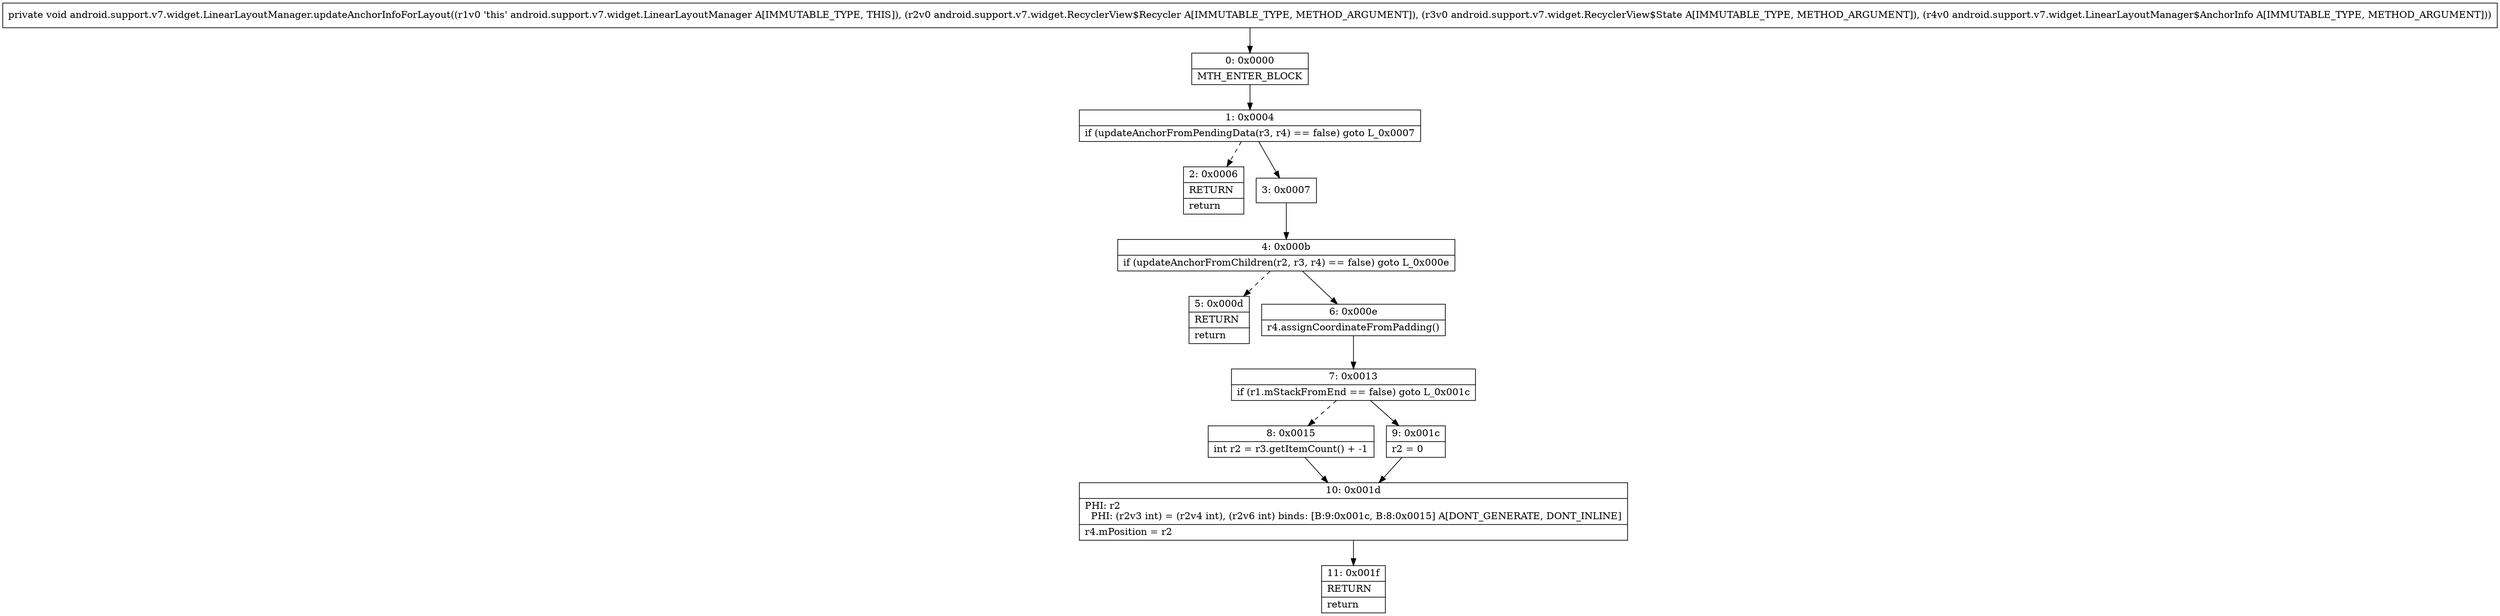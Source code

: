 digraph "CFG forandroid.support.v7.widget.LinearLayoutManager.updateAnchorInfoForLayout(Landroid\/support\/v7\/widget\/RecyclerView$Recycler;Landroid\/support\/v7\/widget\/RecyclerView$State;Landroid\/support\/v7\/widget\/LinearLayoutManager$AnchorInfo;)V" {
Node_0 [shape=record,label="{0\:\ 0x0000|MTH_ENTER_BLOCK\l}"];
Node_1 [shape=record,label="{1\:\ 0x0004|if (updateAnchorFromPendingData(r3, r4) == false) goto L_0x0007\l}"];
Node_2 [shape=record,label="{2\:\ 0x0006|RETURN\l|return\l}"];
Node_3 [shape=record,label="{3\:\ 0x0007}"];
Node_4 [shape=record,label="{4\:\ 0x000b|if (updateAnchorFromChildren(r2, r3, r4) == false) goto L_0x000e\l}"];
Node_5 [shape=record,label="{5\:\ 0x000d|RETURN\l|return\l}"];
Node_6 [shape=record,label="{6\:\ 0x000e|r4.assignCoordinateFromPadding()\l}"];
Node_7 [shape=record,label="{7\:\ 0x0013|if (r1.mStackFromEnd == false) goto L_0x001c\l}"];
Node_8 [shape=record,label="{8\:\ 0x0015|int r2 = r3.getItemCount() + \-1\l}"];
Node_9 [shape=record,label="{9\:\ 0x001c|r2 = 0\l}"];
Node_10 [shape=record,label="{10\:\ 0x001d|PHI: r2 \l  PHI: (r2v3 int) = (r2v4 int), (r2v6 int) binds: [B:9:0x001c, B:8:0x0015] A[DONT_GENERATE, DONT_INLINE]\l|r4.mPosition = r2\l}"];
Node_11 [shape=record,label="{11\:\ 0x001f|RETURN\l|return\l}"];
MethodNode[shape=record,label="{private void android.support.v7.widget.LinearLayoutManager.updateAnchorInfoForLayout((r1v0 'this' android.support.v7.widget.LinearLayoutManager A[IMMUTABLE_TYPE, THIS]), (r2v0 android.support.v7.widget.RecyclerView$Recycler A[IMMUTABLE_TYPE, METHOD_ARGUMENT]), (r3v0 android.support.v7.widget.RecyclerView$State A[IMMUTABLE_TYPE, METHOD_ARGUMENT]), (r4v0 android.support.v7.widget.LinearLayoutManager$AnchorInfo A[IMMUTABLE_TYPE, METHOD_ARGUMENT])) }"];
MethodNode -> Node_0;
Node_0 -> Node_1;
Node_1 -> Node_2[style=dashed];
Node_1 -> Node_3;
Node_3 -> Node_4;
Node_4 -> Node_5[style=dashed];
Node_4 -> Node_6;
Node_6 -> Node_7;
Node_7 -> Node_8[style=dashed];
Node_7 -> Node_9;
Node_8 -> Node_10;
Node_9 -> Node_10;
Node_10 -> Node_11;
}

